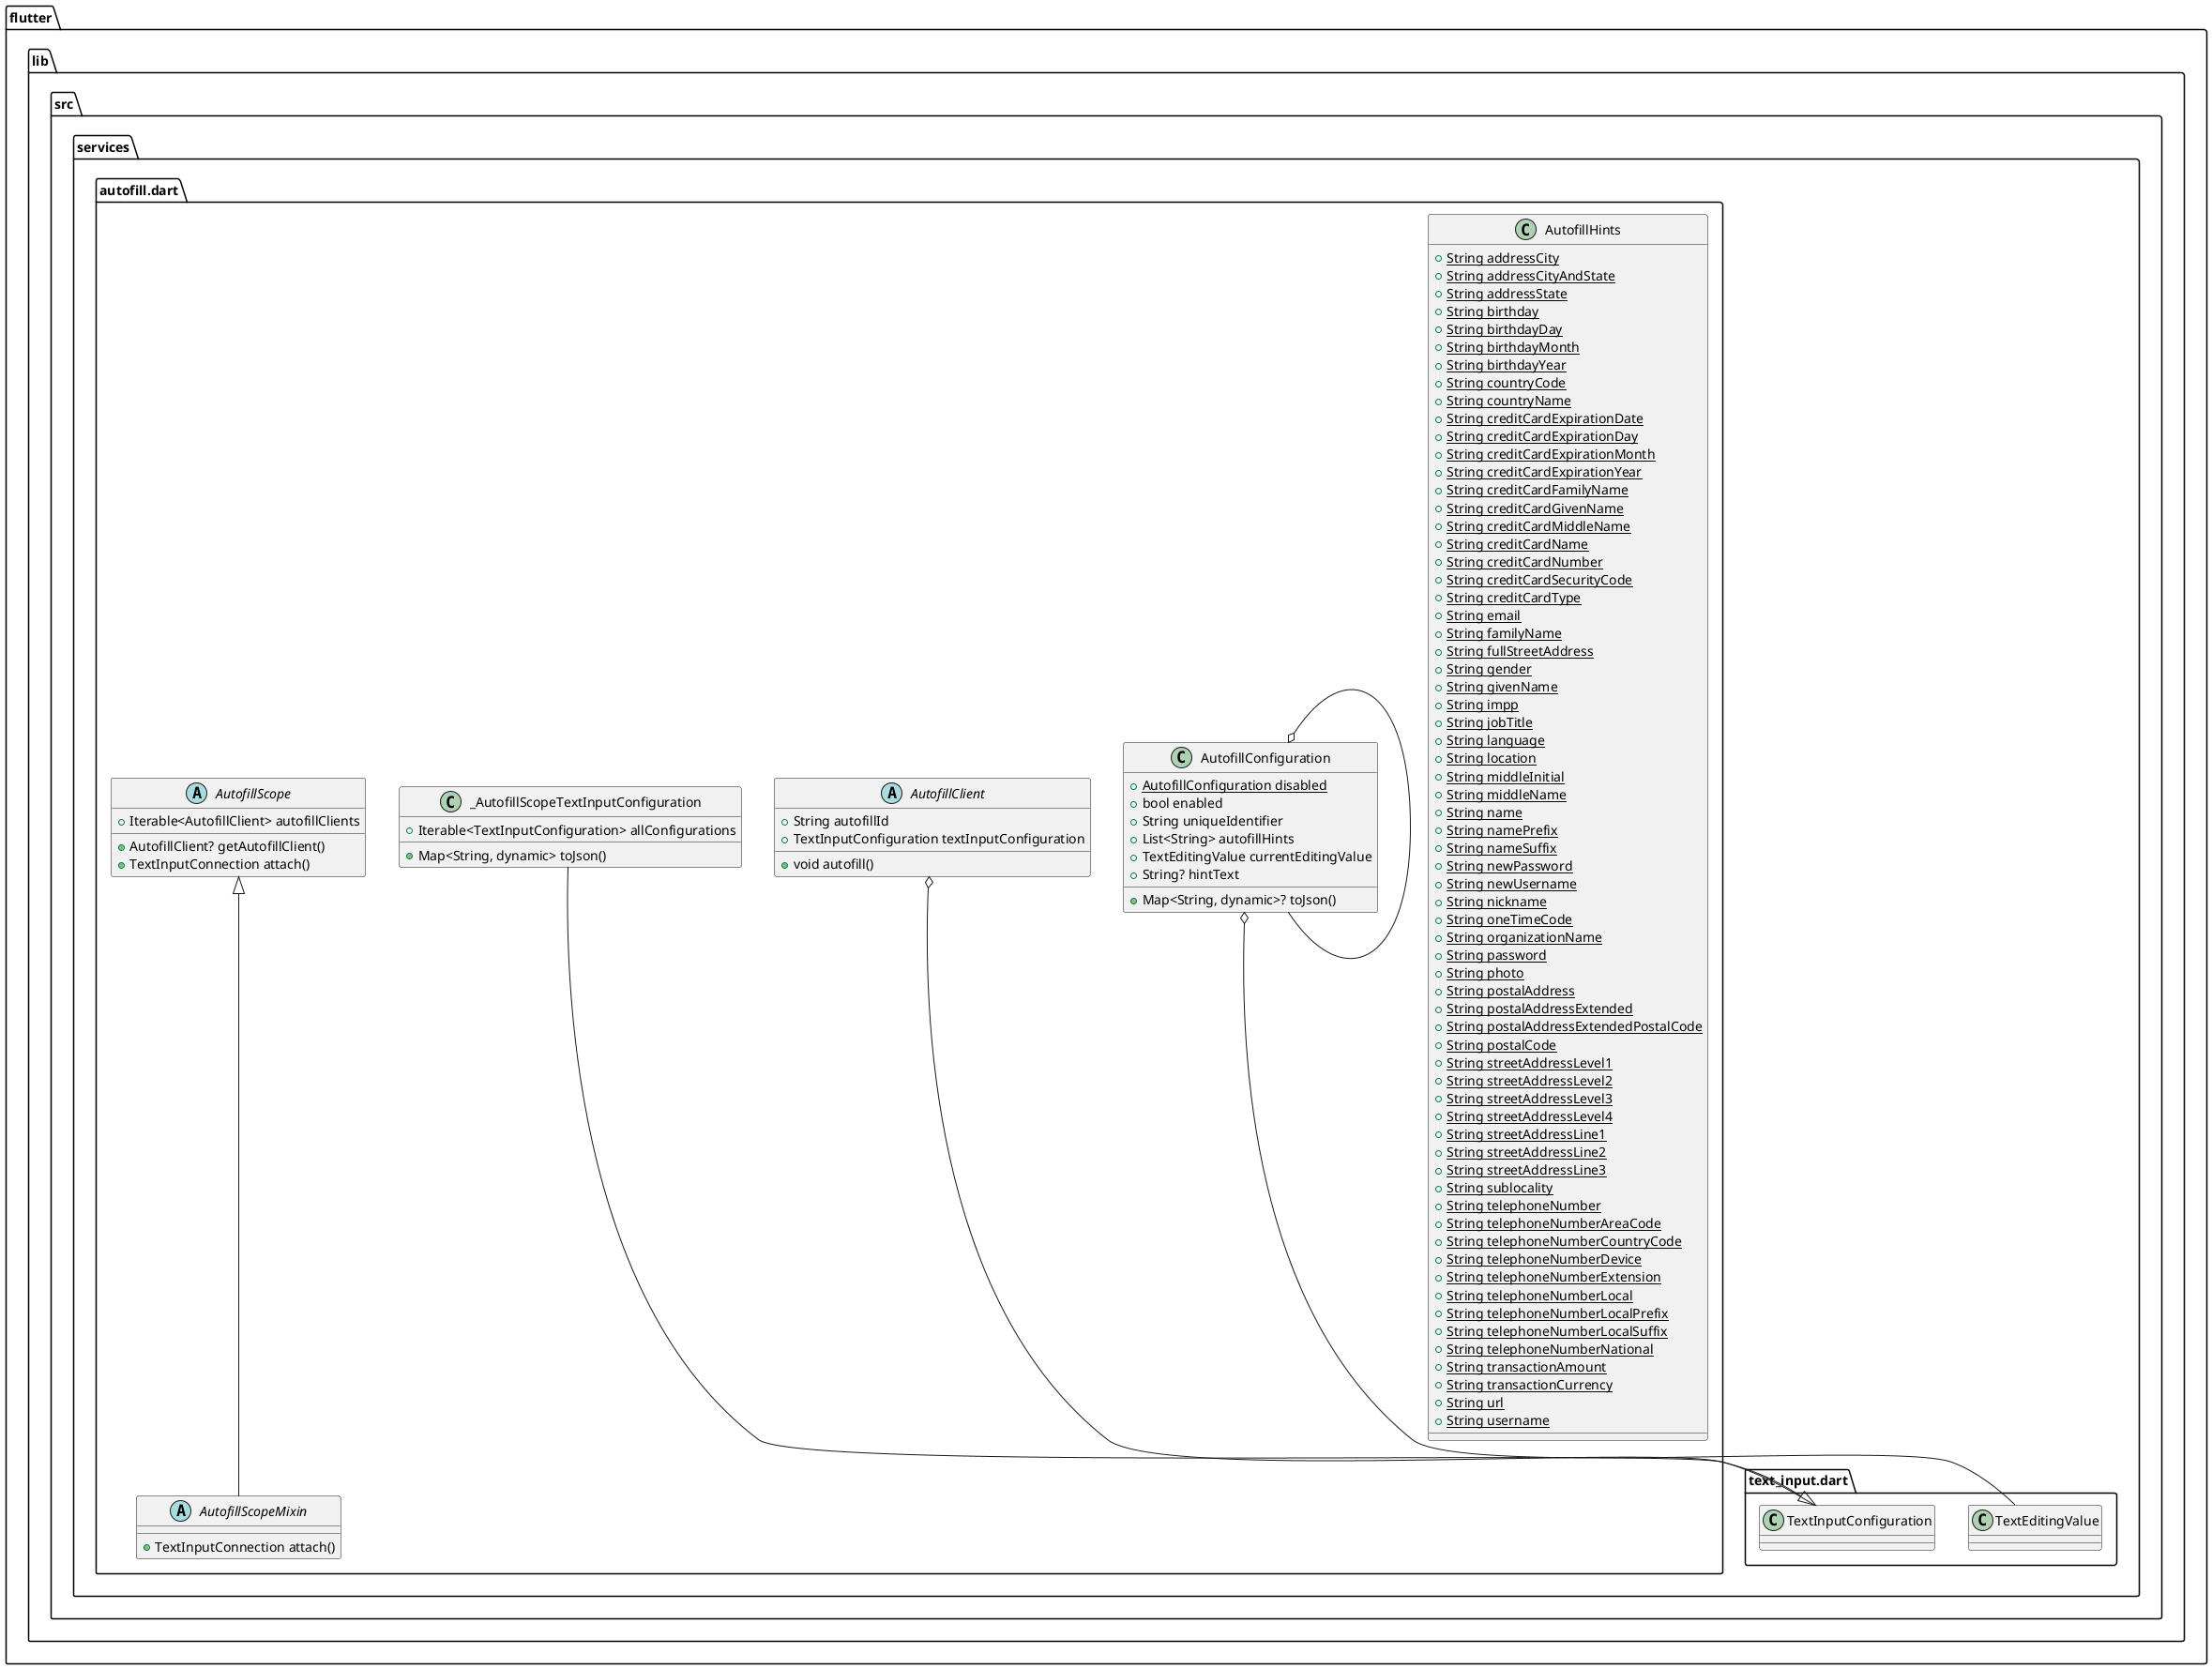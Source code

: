 @startuml
set namespaceSeparator ::

class "flutter::lib::src::services::autofill.dart::AutofillHints" {
  {static} +String addressCity
  {static} +String addressCityAndState
  {static} +String addressState
  {static} +String birthday
  {static} +String birthdayDay
  {static} +String birthdayMonth
  {static} +String birthdayYear
  {static} +String countryCode
  {static} +String countryName
  {static} +String creditCardExpirationDate
  {static} +String creditCardExpirationDay
  {static} +String creditCardExpirationMonth
  {static} +String creditCardExpirationYear
  {static} +String creditCardFamilyName
  {static} +String creditCardGivenName
  {static} +String creditCardMiddleName
  {static} +String creditCardName
  {static} +String creditCardNumber
  {static} +String creditCardSecurityCode
  {static} +String creditCardType
  {static} +String email
  {static} +String familyName
  {static} +String fullStreetAddress
  {static} +String gender
  {static} +String givenName
  {static} +String impp
  {static} +String jobTitle
  {static} +String language
  {static} +String location
  {static} +String middleInitial
  {static} +String middleName
  {static} +String name
  {static} +String namePrefix
  {static} +String nameSuffix
  {static} +String newPassword
  {static} +String newUsername
  {static} +String nickname
  {static} +String oneTimeCode
  {static} +String organizationName
  {static} +String password
  {static} +String photo
  {static} +String postalAddress
  {static} +String postalAddressExtended
  {static} +String postalAddressExtendedPostalCode
  {static} +String postalCode
  {static} +String streetAddressLevel1
  {static} +String streetAddressLevel2
  {static} +String streetAddressLevel3
  {static} +String streetAddressLevel4
  {static} +String streetAddressLine1
  {static} +String streetAddressLine2
  {static} +String streetAddressLine3
  {static} +String sublocality
  {static} +String telephoneNumber
  {static} +String telephoneNumberAreaCode
  {static} +String telephoneNumberCountryCode
  {static} +String telephoneNumberDevice
  {static} +String telephoneNumberExtension
  {static} +String telephoneNumberLocal
  {static} +String telephoneNumberLocalPrefix
  {static} +String telephoneNumberLocalSuffix
  {static} +String telephoneNumberNational
  {static} +String transactionAmount
  {static} +String transactionCurrency
  {static} +String url
  {static} +String username
}

class "flutter::lib::src::services::autofill.dart::AutofillConfiguration" {
  {static} +AutofillConfiguration disabled
  +bool enabled
  +String uniqueIdentifier
  +List<String> autofillHints
  +TextEditingValue currentEditingValue
  +String? hintText
  +Map<String, dynamic>? toJson()
}

"flutter::lib::src::services::autofill.dart::AutofillConfiguration" o-- "flutter::lib::src::services::autofill.dart::AutofillConfiguration"
"flutter::lib::src::services::autofill.dart::AutofillConfiguration" o-- "flutter::lib::src::services::text_input.dart::TextEditingValue"

abstract class "flutter::lib::src::services::autofill.dart::AutofillClient" {
  +String autofillId
  +TextInputConfiguration textInputConfiguration
  +void autofill()
}

"flutter::lib::src::services::autofill.dart::AutofillClient" o-- "flutter::lib::src::services::text_input.dart::TextInputConfiguration"

abstract class "flutter::lib::src::services::autofill.dart::AutofillScope" {
  +Iterable<AutofillClient> autofillClients
  +AutofillClient? getAutofillClient()
  +TextInputConnection attach()
}

class "flutter::lib::src::services::autofill.dart::_AutofillScopeTextInputConfiguration" {
  +Iterable<TextInputConfiguration> allConfigurations
  +Map<String, dynamic> toJson()
}

"flutter::lib::src::services::text_input.dart::TextInputConfiguration" <|-- "flutter::lib::src::services::autofill.dart::_AutofillScopeTextInputConfiguration"

abstract class "flutter::lib::src::services::autofill.dart::AutofillScopeMixin" {
  +TextInputConnection attach()
}

"flutter::lib::src::services::autofill.dart::AutofillScope" <|-- "flutter::lib::src::services::autofill.dart::AutofillScopeMixin"


@enduml
